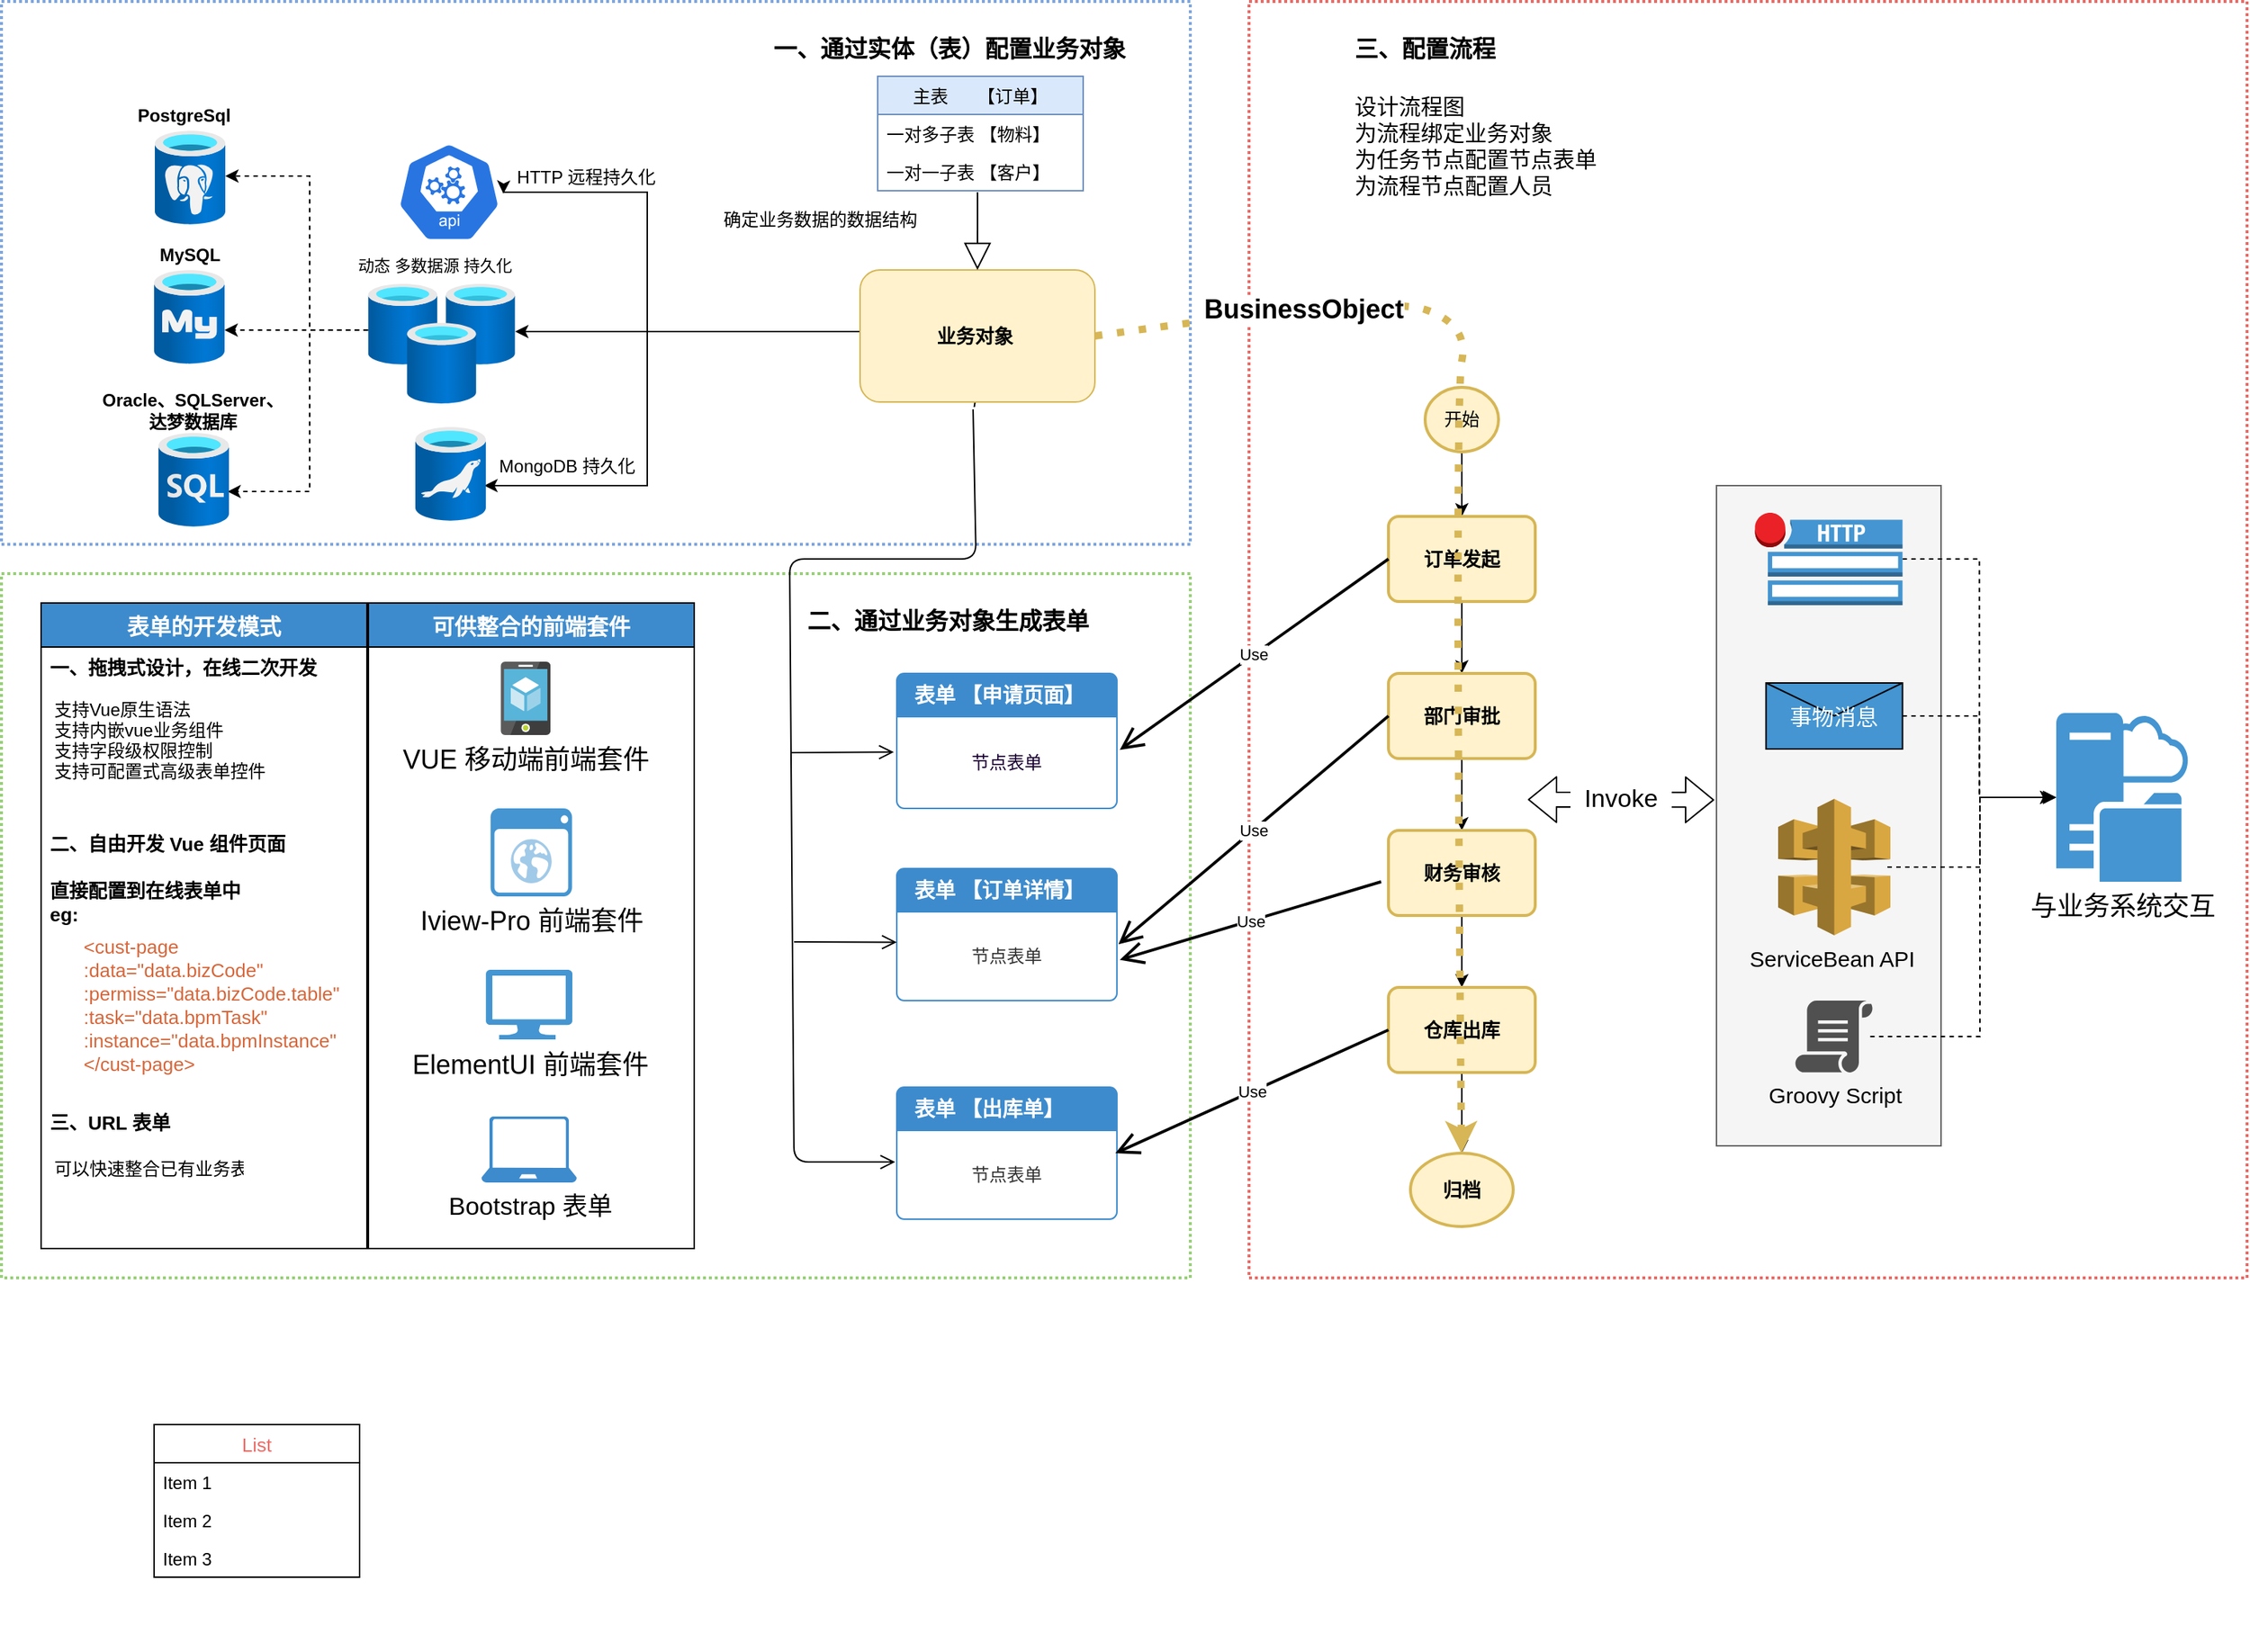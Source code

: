 <mxfile version="14.4.8" type="github">
  <diagram id="L7AmGdbM5a0eF8O18IkO" name="第 1 页">
    <mxGraphModel dx="2745" dy="1112" grid="1" gridSize="10" guides="1" tooltips="1" connect="1" arrows="1" fold="1" page="1" pageScale="1" pageWidth="827" pageHeight="1169" math="0" shadow="0">
      <root>
        <mxCell id="0" />
        <mxCell id="1" parent="0" />
        <mxCell id="TAGGZ8Yfu5hqmtk8ZU21-43" value="" style="rounded=0;whiteSpace=wrap;html=1;fontSize=17;fillColor=none;strokeWidth=2;strokeColor=#97D077;dashed=1;dashPattern=1 1;" vertex="1" parent="1">
          <mxGeometry x="-370" y="420" width="810" height="480" as="geometry" />
        </mxCell>
        <mxCell id="TAGGZ8Yfu5hqmtk8ZU21-45" value="" style="rounded=0;whiteSpace=wrap;html=1;fontSize=17;fillColor=none;strokeWidth=2;strokeColor=#EA6B66;dashed=1;dashPattern=1 1;" vertex="1" parent="1">
          <mxGeometry x="480" y="30" width="680" height="870" as="geometry" />
        </mxCell>
        <mxCell id="TAGGZ8Yfu5hqmtk8ZU21-48" value="" style="rounded=0;whiteSpace=wrap;html=1;fontSize=17;fillColor=none;strokeWidth=2;strokeColor=#7EA6E0;dashed=1;dashPattern=1 1;" vertex="1" parent="1">
          <mxGeometry x="-370" y="30" width="810" height="370" as="geometry" />
        </mxCell>
        <mxCell id="TAGGZ8Yfu5hqmtk8ZU21-34" value="" style="rounded=0;whiteSpace=wrap;html=1;fontSize=15;fillColor=#f5f5f5;strokeColor=#666666;fontColor=#333333;" vertex="1" parent="1">
          <mxGeometry x="798.5" y="360" width="153" height="450" as="geometry" />
        </mxCell>
        <mxCell id="9zWrci_jODp58yHlMNQq-2" style="edgeStyle=orthogonalEdgeStyle;rounded=0;orthogonalLoop=1;jettySize=auto;html=1;" parent="1" edge="1">
          <mxGeometry relative="1" as="geometry">
            <Array as="points">
              <mxPoint x="120" y="255" />
              <mxPoint x="120" y="255" />
            </Array>
            <mxPoint x="215" y="255" as="sourcePoint" />
            <mxPoint x="-20" y="255" as="targetPoint" />
          </mxGeometry>
        </mxCell>
        <mxCell id="9zWrci_jODp58yHlMNQq-3" value="动态 多数据源 持久化" style="edgeLabel;html=1;align=center;verticalAlign=middle;resizable=0;points=[];" parent="9zWrci_jODp58yHlMNQq-2" vertex="1" connectable="0">
          <mxGeometry x="0.746" y="-1" relative="1" as="geometry">
            <mxPoint x="-84.93" y="-44.1" as="offset" />
          </mxGeometry>
        </mxCell>
        <mxCell id="9zWrci_jODp58yHlMNQq-18" style="edgeStyle=orthogonalEdgeStyle;rounded=0;orthogonalLoop=1;jettySize=auto;html=1;" parent="1" edge="1">
          <mxGeometry relative="1" as="geometry">
            <Array as="points">
              <mxPoint x="70" y="253" />
              <mxPoint x="70" y="360" />
            </Array>
            <mxPoint x="70" y="253" as="sourcePoint" />
            <mxPoint x="-41" y="360" as="targetPoint" />
          </mxGeometry>
        </mxCell>
        <mxCell id="9zWrci_jODp58yHlMNQq-22" style="edgeStyle=orthogonalEdgeStyle;rounded=0;orthogonalLoop=1;jettySize=auto;html=1;entryX=1.026;entryY=0.512;entryDx=0;entryDy=0;entryPerimeter=0;" parent="1" target="9zWrci_jODp58yHlMNQq-20" edge="1">
          <mxGeometry relative="1" as="geometry">
            <Array as="points">
              <mxPoint x="70" y="160" />
            </Array>
            <mxPoint x="70" y="258" as="sourcePoint" />
          </mxGeometry>
        </mxCell>
        <mxCell id="uHxRwa593Bf14waWoEn_-14" value="&lt;font color=&quot;#190033&quot;&gt;节点表单&lt;/font&gt;" style="html=1;shadow=0;dashed=0;shape=mxgraph.bootstrap.rrect;align=center;rSize=5;strokeColor=#3D8BCD;fillColor=#ffffff;fontColor=#f0f0f0;spacingTop=30;whiteSpace=wrap;" parent="1" vertex="1">
          <mxGeometry x="240" y="488" width="150" height="92" as="geometry" />
        </mxCell>
        <mxCell id="uHxRwa593Bf14waWoEn_-15" value="表单 【申请页面】" style="html=1;shadow=0;dashed=0;shape=mxgraph.bootstrap.topButton;rSize=5;strokeColor=none;fillColor=#3D8BCD;fontColor=#ffffff;fontSize=14;fontStyle=1;align=left;spacingLeft=10;whiteSpace=wrap;resizeWidth=1;" parent="uHxRwa593Bf14waWoEn_-14" vertex="1">
          <mxGeometry width="150" height="30" relative="1" as="geometry" />
        </mxCell>
        <mxCell id="uHxRwa593Bf14waWoEn_-16" value="&lt;font color=&quot;#333333&quot;&gt;节点表单&lt;/font&gt;" style="html=1;shadow=0;dashed=0;shape=mxgraph.bootstrap.rrect;align=center;rSize=5;strokeColor=#3D8BCD;fillColor=#ffffff;fontColor=#f0f0f0;spacingTop=30;whiteSpace=wrap;" parent="1" vertex="1">
          <mxGeometry x="240" y="621" width="150" height="90" as="geometry" />
        </mxCell>
        <mxCell id="uHxRwa593Bf14waWoEn_-17" value="表单 【订单详情】" style="html=1;shadow=0;dashed=0;shape=mxgraph.bootstrap.topButton;rSize=5;strokeColor=none;fillColor=#3D8BCD;fontColor=#ffffff;fontSize=14;fontStyle=1;align=left;spacingLeft=10;whiteSpace=wrap;resizeWidth=1;" parent="uHxRwa593Bf14waWoEn_-16" vertex="1">
          <mxGeometry width="150" height="30" relative="1" as="geometry" />
        </mxCell>
        <mxCell id="uHxRwa593Bf14waWoEn_-18" value="&lt;font color=&quot;#333333&quot;&gt;节点表单&lt;/font&gt;" style="html=1;shadow=0;dashed=0;shape=mxgraph.bootstrap.rrect;align=center;rSize=5;strokeColor=#3D8BCD;fillColor=#ffffff;fontColor=#f0f0f0;spacingTop=30;whiteSpace=wrap;" parent="1" vertex="1">
          <mxGeometry x="240" y="770" width="150" height="90" as="geometry" />
        </mxCell>
        <mxCell id="uHxRwa593Bf14waWoEn_-19" value="表单 【出库单】" style="html=1;shadow=0;dashed=0;shape=mxgraph.bootstrap.topButton;rSize=5;strokeColor=none;fillColor=#3D8BCD;fontColor=#ffffff;fontSize=14;fontStyle=1;align=left;spacingLeft=10;whiteSpace=wrap;resizeWidth=1;" parent="uHxRwa593Bf14waWoEn_-18" vertex="1">
          <mxGeometry width="150" height="30" relative="1" as="geometry" />
        </mxCell>
        <mxCell id="uHxRwa593Bf14waWoEn_-22" value="" style="html=1;verticalAlign=bottom;endArrow=open;endSize=8;exitX=0.5;exitY=1;exitDx=0;exitDy=0;entryX=0.013;entryY=0.567;entryDx=0;entryDy=0;entryPerimeter=0;" parent="1" edge="1">
          <mxGeometry relative="1" as="geometry">
            <mxPoint x="292" y="308" as="sourcePoint" />
            <mxPoint x="238.95" y="821.03" as="targetPoint" />
            <Array as="points">
              <mxPoint x="294" y="410" />
              <mxPoint x="167" y="410" />
              <mxPoint x="170" y="821" />
            </Array>
          </mxGeometry>
        </mxCell>
        <mxCell id="uHxRwa593Bf14waWoEn_-25" value="" style="html=1;verticalAlign=bottom;endArrow=open;endSize=8;entryX=0;entryY=0.583;entryDx=0;entryDy=0;entryPerimeter=0;" parent="1" edge="1">
          <mxGeometry x="0.25" y="-60" relative="1" as="geometry">
            <mxPoint x="168" y="542" as="sourcePoint" />
            <mxPoint x="238" y="541.636" as="targetPoint" />
            <mxPoint as="offset" />
          </mxGeometry>
        </mxCell>
        <mxCell id="uHxRwa593Bf14waWoEn_-27" value="" style="html=1;verticalAlign=bottom;endArrow=open;endSize=8;" parent="1" edge="1">
          <mxGeometry x="0.25" y="-60" relative="1" as="geometry">
            <mxPoint x="170" y="671" as="sourcePoint" />
            <mxPoint x="240" y="671.228" as="targetPoint" />
            <mxPoint as="offset" />
          </mxGeometry>
        </mxCell>
        <mxCell id="uHxRwa593Bf14waWoEn_-29" value="&lt;b&gt;&lt;font style=&quot;font-size: 16px&quot;&gt;二、通过业务对象生成表单&lt;/font&gt;&lt;/b&gt;" style="text;html=1;resizable=0;points=[];autosize=1;align=left;verticalAlign=top;spacingTop=-4;" parent="1" vertex="1">
          <mxGeometry x="177" y="440" width="210" height="20" as="geometry" />
        </mxCell>
        <mxCell id="uHxRwa593Bf14waWoEn_-38" value="&lt;b&gt;&lt;font style=&quot;font-size: 16px&quot;&gt;一、通过实体（表）配置业务对象&lt;/font&gt;&lt;/b&gt;" style="text;html=1;resizable=0;points=[];autosize=1;align=left;verticalAlign=top;spacingTop=-4;" parent="1" vertex="1">
          <mxGeometry x="154" y="50" width="260" height="20" as="geometry" />
        </mxCell>
        <mxCell id="uHxRwa593Bf14waWoEn_-51" value="主表      【订单】" style="swimlane;fontStyle=0;childLayout=stackLayout;horizontal=1;startSize=26;horizontalStack=0;resizeParent=1;resizeParentMax=0;resizeLast=0;collapsible=1;marginBottom=0;align=center;fillColor=#dae8fc;strokeColor=#6c8ebf;" parent="1" vertex="1">
          <mxGeometry x="227" y="81" width="140" height="78" as="geometry" />
        </mxCell>
        <mxCell id="uHxRwa593Bf14waWoEn_-52" value="一对多子表 【物料】" style="text;strokeColor=none;fillColor=none;align=left;verticalAlign=top;spacingLeft=4;spacingRight=4;overflow=hidden;rotatable=0;points=[[0,0.5],[1,0.5]];portConstraint=eastwest;" parent="uHxRwa593Bf14waWoEn_-51" vertex="1">
          <mxGeometry y="26" width="140" height="26" as="geometry" />
        </mxCell>
        <mxCell id="uHxRwa593Bf14waWoEn_-53" value="一对一子表 【客户】" style="text;strokeColor=none;fillColor=none;align=left;verticalAlign=top;spacingLeft=4;spacingRight=4;overflow=hidden;rotatable=0;points=[[0,0.5],[1,0.5]];portConstraint=eastwest;" parent="uHxRwa593Bf14waWoEn_-51" vertex="1">
          <mxGeometry y="52" width="140" height="26" as="geometry" />
        </mxCell>
        <mxCell id="uHxRwa593Bf14waWoEn_-56" value="" style="endArrow=block;endSize=16;endFill=0;html=1;exitX=0.486;exitY=1.038;exitDx=0;exitDy=0;exitPerimeter=0;entryX=0.5;entryY=0;entryDx=0;entryDy=0;" parent="1" source="uHxRwa593Bf14waWoEn_-1" edge="1">
          <mxGeometry width="160" relative="1" as="geometry">
            <mxPoint x="299.98" y="198" as="sourcePoint" />
            <mxPoint x="299" y="270" as="targetPoint" />
            <Array as="points" />
          </mxGeometry>
        </mxCell>
        <mxCell id="uHxRwa593Bf14waWoEn_-71" style="edgeStyle=orthogonalEdgeStyle;rounded=0;orthogonalLoop=1;jettySize=auto;html=1;entryX=0.5;entryY=0;entryDx=0;entryDy=0;" parent="1" source="uHxRwa593Bf14waWoEn_-59" target="uHxRwa593Bf14waWoEn_-62" edge="1">
          <mxGeometry relative="1" as="geometry" />
        </mxCell>
        <mxCell id="uHxRwa593Bf14waWoEn_-59" value="开始" style="strokeWidth=2;html=1;shape=mxgraph.flowchart.start_2;whiteSpace=wrap;align=center;fillColor=#fff2cc;strokeColor=#d6b656;" parent="1" vertex="1">
          <mxGeometry x="600" y="293" width="50" height="44" as="geometry" />
        </mxCell>
        <mxCell id="uHxRwa593Bf14waWoEn_-64" value="" style="edgeStyle=orthogonalEdgeStyle;rounded=0;orthogonalLoop=1;jettySize=auto;html=1;" parent="1" source="uHxRwa593Bf14waWoEn_-62" target="uHxRwa593Bf14waWoEn_-63" edge="1">
          <mxGeometry relative="1" as="geometry" />
        </mxCell>
        <mxCell id="uHxRwa593Bf14waWoEn_-62" value="&lt;b&gt;&lt;font style=&quot;font-size: 13px&quot;&gt;订单发起&lt;/font&gt;&lt;/b&gt;" style="rounded=1;whiteSpace=wrap;html=1;absoluteArcSize=1;arcSize=14;strokeWidth=2;align=center;fillColor=#fff2cc;strokeColor=#d6b656;" parent="1" vertex="1">
          <mxGeometry x="575" y="381" width="100" height="58" as="geometry" />
        </mxCell>
        <mxCell id="uHxRwa593Bf14waWoEn_-66" value="" style="edgeStyle=orthogonalEdgeStyle;rounded=0;orthogonalLoop=1;jettySize=auto;html=1;" parent="1" source="uHxRwa593Bf14waWoEn_-63" target="uHxRwa593Bf14waWoEn_-65" edge="1">
          <mxGeometry relative="1" as="geometry" />
        </mxCell>
        <mxCell id="uHxRwa593Bf14waWoEn_-63" value="部门审批" style="rounded=1;whiteSpace=wrap;html=1;absoluteArcSize=1;arcSize=14;strokeWidth=2;align=center;fillColor=#fff2cc;strokeColor=#d6b656;fontSize=13;fontStyle=1" parent="1" vertex="1">
          <mxGeometry x="575" y="488" width="100" height="58" as="geometry" />
        </mxCell>
        <mxCell id="uHxRwa593Bf14waWoEn_-68" value="" style="edgeStyle=orthogonalEdgeStyle;rounded=0;orthogonalLoop=1;jettySize=auto;html=1;" parent="1" source="uHxRwa593Bf14waWoEn_-65" target="uHxRwa593Bf14waWoEn_-67" edge="1">
          <mxGeometry relative="1" as="geometry" />
        </mxCell>
        <mxCell id="uHxRwa593Bf14waWoEn_-65" value="财务审核" style="rounded=1;whiteSpace=wrap;html=1;absoluteArcSize=1;arcSize=14;strokeWidth=2;align=center;fillColor=#fff2cc;strokeColor=#d6b656;fontSize=13;fontStyle=1" parent="1" vertex="1">
          <mxGeometry x="575" y="595" width="100" height="58" as="geometry" />
        </mxCell>
        <mxCell id="uHxRwa593Bf14waWoEn_-70" style="edgeStyle=orthogonalEdgeStyle;rounded=0;orthogonalLoop=1;jettySize=auto;html=1;entryX=0.5;entryY=0;entryDx=0;entryDy=0;entryPerimeter=0;" parent="1" source="uHxRwa593Bf14waWoEn_-67" target="uHxRwa593Bf14waWoEn_-69" edge="1">
          <mxGeometry relative="1" as="geometry" />
        </mxCell>
        <mxCell id="uHxRwa593Bf14waWoEn_-67" value="仓库出库" style="rounded=1;whiteSpace=wrap;html=1;absoluteArcSize=1;arcSize=14;strokeWidth=2;align=center;fillColor=#fff2cc;strokeColor=#d6b656;fontSize=13;fontStyle=1" parent="1" vertex="1">
          <mxGeometry x="575" y="702" width="100" height="58" as="geometry" />
        </mxCell>
        <mxCell id="uHxRwa593Bf14waWoEn_-69" value="归档" style="strokeWidth=2;html=1;shape=mxgraph.flowchart.start_1;whiteSpace=wrap;align=center;fillColor=#fff2cc;strokeColor=#d6b656;fontStyle=1;fontSize=13;" parent="1" vertex="1">
          <mxGeometry x="590" y="815" width="70" height="50" as="geometry" />
        </mxCell>
        <mxCell id="uHxRwa593Bf14waWoEn_-72" value="" style="curved=1;endArrow=classic;html=1;exitX=1;exitY=0.5;exitDx=0;exitDy=0;dashed=1;dashPattern=1 2;fillColor=#fff2cc;strokeColor=#d6b656;strokeWidth=5;" parent="1" source="uHxRwa593Bf14waWoEn_-1" target="uHxRwa593Bf14waWoEn_-69" edge="1">
          <mxGeometry width="50" height="50" relative="1" as="geometry">
            <mxPoint x="450" y="370" as="sourcePoint" />
            <mxPoint x="710" y="850" as="targetPoint" />
            <Array as="points">
              <mxPoint x="570" y="230" />
              <mxPoint x="630" y="250" />
              <mxPoint x="620" y="300" />
            </Array>
          </mxGeometry>
        </mxCell>
        <mxCell id="uHxRwa593Bf14waWoEn_-80" value="&lt;b&gt;&lt;font style=&quot;font-size: 18px&quot;&gt;BusinessObject&lt;/font&gt;&lt;/b&gt;" style="text;html=1;resizable=0;points=[];align=center;verticalAlign=middle;labelBackgroundColor=#ffffff;" parent="uHxRwa593Bf14waWoEn_-72" vertex="1" connectable="0">
          <mxGeometry x="-0.654" y="-2" relative="1" as="geometry">
            <mxPoint as="offset" />
          </mxGeometry>
        </mxCell>
        <mxCell id="uHxRwa593Bf14waWoEn_-74" value="Use" style="endArrow=open;endSize=12;html=1;strokeWidth=2;exitX=0;exitY=0.5;exitDx=0;exitDy=0;entryX=1.013;entryY=0.567;entryDx=0;entryDy=0;entryPerimeter=0;" parent="1" source="uHxRwa593Bf14waWoEn_-62" target="uHxRwa593Bf14waWoEn_-14" edge="1">
          <mxGeometry width="160" relative="1" as="geometry">
            <mxPoint x="-250" y="770" as="sourcePoint" />
            <mxPoint x="-90" y="770" as="targetPoint" />
          </mxGeometry>
        </mxCell>
        <mxCell id="uHxRwa593Bf14waWoEn_-77" value="Use" style="endArrow=open;endSize=12;html=1;strokeWidth=2;exitX=0;exitY=0.5;exitDx=0;exitDy=0;entryX=1.007;entryY=0.573;entryDx=0;entryDy=0;entryPerimeter=0;" parent="1" source="uHxRwa593Bf14waWoEn_-63" target="uHxRwa593Bf14waWoEn_-16" edge="1">
          <mxGeometry width="160" relative="1" as="geometry">
            <mxPoint x="585" y="420" as="sourcePoint" />
            <mxPoint x="381.95" y="566.04" as="targetPoint" />
          </mxGeometry>
        </mxCell>
        <mxCell id="uHxRwa593Bf14waWoEn_-78" value="Use" style="endArrow=open;endSize=12;html=1;strokeWidth=2;entryX=1.013;entryY=0.691;entryDx=0;entryDy=0;entryPerimeter=0;" parent="1" target="uHxRwa593Bf14waWoEn_-16" edge="1">
          <mxGeometry width="160" relative="1" as="geometry">
            <mxPoint x="570" y="630" as="sourcePoint" />
            <mxPoint x="381.05" y="731.03" as="targetPoint" />
          </mxGeometry>
        </mxCell>
        <mxCell id="uHxRwa593Bf14waWoEn_-79" value="Use" style="endArrow=open;endSize=12;html=1;strokeWidth=2;entryX=0.993;entryY=0.5;entryDx=0;entryDy=0;entryPerimeter=0;exitX=0;exitY=0.5;exitDx=0;exitDy=0;" parent="1" source="uHxRwa593Bf14waWoEn_-67" target="uHxRwa593Bf14waWoEn_-18" edge="1">
          <mxGeometry width="160" relative="1" as="geometry">
            <mxPoint x="580" y="640" as="sourcePoint" />
            <mxPoint x="381.95" y="744.01" as="targetPoint" />
          </mxGeometry>
        </mxCell>
        <mxCell id="uHxRwa593Bf14waWoEn_-81" value="&lt;b&gt;&lt;font style=&quot;font-size: 16px&quot;&gt;三、配置流程&lt;/font&gt;&lt;/b&gt;" style="text;html=1;resizable=0;points=[];autosize=1;align=left;verticalAlign=top;spacingTop=-4;" parent="1" vertex="1">
          <mxGeometry x="550" y="50" width="110" height="20" as="geometry" />
        </mxCell>
        <mxCell id="uHxRwa593Bf14waWoEn_-82" value="&lt;font style=&quot;font-size: 15px&quot;&gt;&lt;font style=&quot;font-size: 15px&quot;&gt;设计流程图&lt;br&gt;为流程绑定业务对象&lt;br&gt;为任务节点配置节点表单 &lt;br&gt;&lt;/font&gt;为流程节点配置人员&lt;/font&gt;" style="text;html=1;resizable=0;points=[];autosize=1;align=left;verticalAlign=top;spacingTop=-4;" parent="1" vertex="1">
          <mxGeometry x="550" y="90" width="180" height="60" as="geometry" />
        </mxCell>
        <mxCell id="uHxRwa593Bf14waWoEn_-83" value="确定业务数据的数据结构" style="text;html=1;resizable=0;points=[];autosize=1;align=left;verticalAlign=top;spacingTop=-4;" parent="1" vertex="1">
          <mxGeometry x="120" y="169" width="150" height="20" as="geometry" />
        </mxCell>
        <mxCell id="9zWrci_jODp58yHlMNQq-9" style="edgeStyle=orthogonalEdgeStyle;rounded=0;orthogonalLoop=1;jettySize=auto;html=1;entryX=1;entryY=0.484;entryDx=0;entryDy=0;entryPerimeter=0;dashed=1;" parent="1" target="9zWrci_jODp58yHlMNQq-6" edge="1">
          <mxGeometry relative="1" as="geometry">
            <Array as="points">
              <mxPoint x="-160" y="254" />
              <mxPoint x="-160" y="149" />
            </Array>
            <mxPoint x="-120.31" y="254" as="sourcePoint" />
          </mxGeometry>
        </mxCell>
        <mxCell id="9zWrci_jODp58yHlMNQq-10" style="edgeStyle=orthogonalEdgeStyle;rounded=0;orthogonalLoop=1;jettySize=auto;html=1;dashed=1;" parent="1" target="9zWrci_jODp58yHlMNQq-4" edge="1">
          <mxGeometry relative="1" as="geometry">
            <Array as="points">
              <mxPoint x="-150" y="254" />
              <mxPoint x="-150" y="254" />
            </Array>
            <mxPoint x="-120.31" y="254" as="sourcePoint" />
          </mxGeometry>
        </mxCell>
        <mxCell id="TAGGZ8Yfu5hqmtk8ZU21-52" style="edgeStyle=orthogonalEdgeStyle;rounded=0;orthogonalLoop=1;jettySize=auto;html=1;entryX=0.979;entryY=0.563;entryDx=0;entryDy=0;entryPerimeter=0;dashed=1;fontSize=17;" edge="1" parent="1">
          <mxGeometry relative="1" as="geometry">
            <mxPoint x="-120.31" y="254" as="sourcePoint" />
            <mxPoint x="-216.008" y="364.032" as="targetPoint" />
            <Array as="points">
              <mxPoint x="-160" y="254" />
              <mxPoint x="-160" y="364" />
            </Array>
          </mxGeometry>
        </mxCell>
        <mxCell id="9zWrci_jODp58yHlMNQq-1" value="" style="aspect=fixed;html=1;points=[];align=center;image;fontSize=12;image=img/lib/azure2/databases/Cache_Redis.svg;" parent="1" vertex="1">
          <mxGeometry x="-120.31" y="222.5" width="100.31" height="81.5" as="geometry" />
        </mxCell>
        <mxCell id="9zWrci_jODp58yHlMNQq-4" value="" style="aspect=fixed;html=1;points=[];align=center;image;fontSize=12;image=img/lib/azure2/databases/Azure_Database_MySQL_Server.svg;" parent="1" vertex="1">
          <mxGeometry x="-266" y="213" width="48" height="64" as="geometry" />
        </mxCell>
        <mxCell id="9zWrci_jODp58yHlMNQq-5" value="" style="aspect=fixed;html=1;points=[];align=center;image;fontSize=12;image=img/lib/azure2/databases/Azure_Database_MariaDB_Server.svg;" parent="1" vertex="1">
          <mxGeometry x="-88" y="320" width="48" height="64" as="geometry" />
        </mxCell>
        <mxCell id="9zWrci_jODp58yHlMNQq-6" value="" style="aspect=fixed;html=1;points=[];align=center;image;fontSize=12;image=img/lib/azure2/databases/Azure_Database_PostgreSQL_Server.svg;" parent="1" vertex="1">
          <mxGeometry x="-265.5" y="118" width="48" height="64" as="geometry" />
        </mxCell>
        <mxCell id="9zWrci_jODp58yHlMNQq-8" value="" style="aspect=fixed;html=1;points=[];align=center;image;fontSize=12;image=img/lib/azure2/databases/SQL_Database.svg;" parent="1" vertex="1">
          <mxGeometry x="-263" y="324" width="48" height="64" as="geometry" />
        </mxCell>
        <mxCell id="9zWrci_jODp58yHlMNQq-13" value="&lt;b&gt;PostgreSql&lt;/b&gt;" style="text;html=1;align=center;verticalAlign=middle;resizable=0;points=[];autosize=1;" parent="1" vertex="1">
          <mxGeometry x="-286" y="98" width="80" height="20" as="geometry" />
        </mxCell>
        <mxCell id="9zWrci_jODp58yHlMNQq-14" value="&lt;b&gt;MySQL&lt;/b&gt;" style="text;html=1;align=center;verticalAlign=middle;resizable=0;points=[];autosize=1;" parent="1" vertex="1">
          <mxGeometry x="-272" y="193" width="60" height="20" as="geometry" />
        </mxCell>
        <mxCell id="9zWrci_jODp58yHlMNQq-16" value="&lt;b&gt;Oracle、SQLServer、&lt;br&gt;达梦数据库&lt;/b&gt;" style="text;html=1;align=center;verticalAlign=middle;resizable=0;points=[];autosize=1;" parent="1" vertex="1">
          <mxGeometry x="-310.0" y="294" width="140" height="30" as="geometry" />
        </mxCell>
        <mxCell id="9zWrci_jODp58yHlMNQq-19" value="MongoDB 持久化" style="text;html=1;align=center;verticalAlign=middle;resizable=0;points=[];autosize=1;" parent="1" vertex="1">
          <mxGeometry x="-40" y="337" width="110" height="20" as="geometry" />
        </mxCell>
        <mxCell id="9zWrci_jODp58yHlMNQq-20" value="" style="html=1;dashed=0;whitespace=wrap;fillColor=#2875E2;strokeColor=#ffffff;points=[[0.005,0.63,0],[0.1,0.2,0],[0.9,0.2,0],[0.5,0,0],[0.995,0.63,0],[0.72,0.99,0],[0.5,1,0],[0.28,0.99,0]];shape=mxgraph.kubernetes.icon;prIcon=api" parent="1" vertex="1">
          <mxGeometry x="-100.16" y="118" width="70.31" height="84" as="geometry" />
        </mxCell>
        <mxCell id="9zWrci_jODp58yHlMNQq-21" value="HTTP 远程持久化" style="text;html=1;align=center;verticalAlign=middle;resizable=0;points=[];autosize=1;" parent="1" vertex="1">
          <mxGeometry x="-27" y="140" width="110" height="20" as="geometry" />
        </mxCell>
        <mxCell id="uHxRwa593Bf14waWoEn_-1" value="&lt;b&gt;&lt;font style=&quot;font-size: 13px&quot;&gt;业务对象&amp;nbsp;&lt;/font&gt;&lt;/b&gt;" style="rounded=1;whiteSpace=wrap;html=1;fillColor=#fff2cc;strokeColor=#d6b656;" parent="1" vertex="1">
          <mxGeometry x="215" y="213" width="160" height="90" as="geometry" />
        </mxCell>
        <mxCell id="9zWrci_jODp58yHlMNQq-27" value="" style="endArrow=block;endSize=16;endFill=0;html=1;exitX=0.486;exitY=1.038;exitDx=0;exitDy=0;exitPerimeter=0;entryX=0.5;entryY=0;entryDx=0;entryDy=0;" parent="1" source="uHxRwa593Bf14waWoEn_-53" target="uHxRwa593Bf14waWoEn_-1" edge="1">
          <mxGeometry width="160" relative="1" as="geometry">
            <mxPoint x="300.04" y="157.988" as="sourcePoint" />
            <mxPoint x="299" y="270" as="targetPoint" />
            <Array as="points" />
          </mxGeometry>
        </mxCell>
        <mxCell id="9zWrci_jODp58yHlMNQq-34" value="&lt;font style=&quot;font-size: 18px&quot;&gt;ElementUI 前端套件&lt;/font&gt;" style="verticalLabelPosition=bottom;html=1;verticalAlign=top;align=center;strokeColor=none;shape=mxgraph.azure.computer;pointerEvents=1;dashed=1;fillColor=#4495D1;" parent="1" vertex="1">
          <mxGeometry x="-40" y="690" width="59" height="47.5" as="geometry" />
        </mxCell>
        <mxCell id="9zWrci_jODp58yHlMNQq-38" value="&lt;font style=&quot;font-size: 18px ; background-color: rgb(255 , 255 , 255)&quot;&gt;VUE 移动端前端套件&lt;/font&gt;" style="aspect=fixed;html=1;points=[];align=center;image;fontSize=12;image=img/lib/mscae/App_Service_Mobile_App.svg;dashed=1;" parent="1" vertex="1">
          <mxGeometry x="-29.85" y="480" width="34" height="50" as="geometry" />
        </mxCell>
        <mxCell id="9zWrci_jODp58yHlMNQq-63" value="&lt;font style=&quot;font-size: 18px&quot;&gt;Iview-Pro 前端套件&lt;/font&gt;" style="shadow=0;dashed=0;html=1;strokeColor=none;labelPosition=center;verticalLabelPosition=bottom;verticalAlign=top;align=center;outlineConnect=0;shape=mxgraph.veeam.2d.web_ui;fillColor=#4495D1;" parent="1" vertex="1">
          <mxGeometry x="-36.75" y="580" width="55.5" height="60" as="geometry" />
        </mxCell>
        <mxCell id="TAGGZ8Yfu5hqmtk8ZU21-1" value="" style="whiteSpace=wrap;html=1;align=left;strokeColor=none;" vertex="1" parent="1">
          <mxGeometry x="330" y="1064" width="206" height="90" as="geometry" />
        </mxCell>
        <mxCell id="TAGGZ8Yfu5hqmtk8ZU21-14" value="&lt;font style=&quot;font-size: 18px&quot;&gt;与业务系统交互&lt;/font&gt;" style="pointerEvents=1;shadow=0;dashed=0;html=1;strokeColor=none;labelPosition=center;verticalLabelPosition=bottom;verticalAlign=top;align=center;shape=mxgraph.mscae.system_center.cloud_distribution_point;fillColor=#4495D1;" vertex="1" parent="1">
          <mxGeometry x="1030" y="515" width="90" height="115" as="geometry" />
        </mxCell>
        <mxCell id="TAGGZ8Yfu5hqmtk8ZU21-28" style="edgeStyle=orthogonalEdgeStyle;rounded=0;orthogonalLoop=1;jettySize=auto;html=1;entryX=0;entryY=0.5;entryDx=0;entryDy=0;entryPerimeter=0;fontSize=15;dashed=1;" edge="1" parent="1" source="TAGGZ8Yfu5hqmtk8ZU21-17" target="TAGGZ8Yfu5hqmtk8ZU21-14">
          <mxGeometry relative="1" as="geometry" />
        </mxCell>
        <mxCell id="TAGGZ8Yfu5hqmtk8ZU21-17" value="" style="outlineConnect=0;dashed=0;verticalLabelPosition=bottom;verticalAlign=top;align=center;html=1;shape=mxgraph.aws3.http_notification;gradientColor=none;fontSize=15;fillColor=#4495D1;" vertex="1" parent="1">
          <mxGeometry x="824.75" y="378.5" width="100.5" height="63" as="geometry" />
        </mxCell>
        <mxCell id="TAGGZ8Yfu5hqmtk8ZU21-29" style="edgeStyle=orthogonalEdgeStyle;rounded=0;orthogonalLoop=1;jettySize=auto;html=1;entryX=0;entryY=0.5;entryDx=0;entryDy=0;entryPerimeter=0;fontSize=15;dashed=1;" edge="1" parent="1" source="TAGGZ8Yfu5hqmtk8ZU21-19" target="TAGGZ8Yfu5hqmtk8ZU21-14">
          <mxGeometry relative="1" as="geometry" />
        </mxCell>
        <mxCell id="TAGGZ8Yfu5hqmtk8ZU21-19" value="&lt;font color=&quot;#ffffff&quot;&gt;事物消息&lt;/font&gt;" style="shape=message;html=1;whiteSpace=wrap;html=1;outlineConnect=0;fillColor=#4495D1;fontSize=15;" vertex="1" parent="1">
          <mxGeometry x="832.25" y="494.5" width="93" height="45" as="geometry" />
        </mxCell>
        <mxCell id="TAGGZ8Yfu5hqmtk8ZU21-30" style="edgeStyle=orthogonalEdgeStyle;rounded=0;orthogonalLoop=1;jettySize=auto;html=1;entryX=0;entryY=0.5;entryDx=0;entryDy=0;entryPerimeter=0;fontSize=15;dashed=1;" edge="1" parent="1">
          <mxGeometry relative="1" as="geometry">
            <mxPoint x="915" y="620" as="sourcePoint" />
            <mxPoint x="1028" y="572.5" as="targetPoint" />
            <Array as="points">
              <mxPoint x="978" y="620" />
              <mxPoint x="978" y="573" />
            </Array>
          </mxGeometry>
        </mxCell>
        <mxCell id="TAGGZ8Yfu5hqmtk8ZU21-21" value="ServiceBean API&amp;nbsp;" style="outlineConnect=0;dashed=0;verticalLabelPosition=bottom;verticalAlign=top;align=center;html=1;shape=mxgraph.aws3.api_gateway;fillColor=#D9A741;gradientColor=none;fontSize=15;" vertex="1" parent="1">
          <mxGeometry x="840.5" y="573.5" width="76.5" height="93" as="geometry" />
        </mxCell>
        <mxCell id="TAGGZ8Yfu5hqmtk8ZU21-31" style="edgeStyle=orthogonalEdgeStyle;rounded=0;orthogonalLoop=1;jettySize=auto;html=1;entryX=0;entryY=0.5;entryDx=0;entryDy=0;entryPerimeter=0;fontSize=15;dashed=1;" edge="1" parent="1">
          <mxGeometry relative="1" as="geometry">
            <mxPoint x="903.25" y="735.5" as="sourcePoint" />
            <mxPoint x="1028" y="572.5" as="targetPoint" />
            <Array as="points">
              <mxPoint x="978" y="736" />
              <mxPoint x="978" y="573" />
            </Array>
          </mxGeometry>
        </mxCell>
        <mxCell id="TAGGZ8Yfu5hqmtk8ZU21-27" value="Groovy Script" style="pointerEvents=1;shadow=0;dashed=0;html=1;strokeColor=none;fillColor=#505050;labelPosition=center;verticalLabelPosition=bottom;verticalAlign=top;outlineConnect=0;align=center;shape=mxgraph.office.concepts.script;fontSize=15;" vertex="1" parent="1">
          <mxGeometry x="852.25" y="711" width="53" height="49" as="geometry" />
        </mxCell>
        <mxCell id="TAGGZ8Yfu5hqmtk8ZU21-35" value="&amp;nbsp; Invoke&amp;nbsp;&amp;nbsp;" style="shape=flexArrow;endArrow=classic;startArrow=classic;html=1;fontSize=17;entryX=-0.01;entryY=0.476;entryDx=0;entryDy=0;entryPerimeter=0;" edge="1" parent="1">
          <mxGeometry width="50" height="50" relative="1" as="geometry">
            <mxPoint x="670" y="574" as="sourcePoint" />
            <mxPoint x="796.97" y="574.2" as="targetPoint" />
          </mxGeometry>
        </mxCell>
        <mxCell id="TAGGZ8Yfu5hqmtk8ZU21-41" value="Bootstrap 表单" style="verticalLabelPosition=bottom;html=1;verticalAlign=top;align=center;strokeColor=none;shape=mxgraph.azure.laptop;pointerEvents=1;fontSize=17;fillColor=#3D8BCD;" vertex="1" parent="1">
          <mxGeometry x="-43" y="790" width="65" height="45" as="geometry" />
        </mxCell>
        <mxCell id="TAGGZ8Yfu5hqmtk8ZU21-60" value="二、自由开发 Vue 组件页面&#xa;&#xa;直接配置到在线表单中&#xa;eg:&#xa;" style="text;fillColor=none;align=left;verticalAlign=top;spacingLeft=4;spacingRight=4;overflow=hidden;rotatable=0;points=[[0,0.5],[1,0.5]];portConstraint=eastwest;fontSize=13;fontStyle=1" vertex="1" parent="1">
          <mxGeometry x="-343" y="590" width="223" height="180" as="geometry" />
        </mxCell>
        <mxCell id="TAGGZ8Yfu5hqmtk8ZU21-62" value="一、拖拽式设计，在线二次开发&#xa;&#xa;" style="text;fillColor=none;align=left;verticalAlign=top;spacingLeft=4;spacingRight=4;overflow=hidden;rotatable=0;points=[[0,0.5],[1,0.5]];portConstraint=eastwest;fontSize=13;fontStyle=1;strokeWidth=1;" vertex="1" parent="1">
          <mxGeometry x="-343" y="470" width="223" height="130" as="geometry" />
        </mxCell>
        <mxCell id="TAGGZ8Yfu5hqmtk8ZU21-63" value="三、URL 表单&#xa;" style="text;fillColor=none;align=left;verticalAlign=top;spacingLeft=4;spacingRight=4;overflow=hidden;rotatable=0;points=[[0,0.5],[1,0.5]];portConstraint=eastwest;fontSize=13;fontStyle=1" vertex="1" parent="1">
          <mxGeometry x="-343" y="780" width="223" height="100" as="geometry" />
        </mxCell>
        <mxCell id="TAGGZ8Yfu5hqmtk8ZU21-68" value="List" style="swimlane;fontStyle=0;childLayout=stackLayout;horizontal=1;startSize=26;fillColor=none;horizontalStack=0;resizeParent=1;resizeParentMax=0;resizeLast=0;collapsible=1;marginBottom=0;strokeColor=#000000;strokeWidth=1;fontSize=13;fontColor=#EA6B66;" vertex="1" parent="1">
          <mxGeometry x="-266" y="1000" width="140" height="104" as="geometry" />
        </mxCell>
        <mxCell id="TAGGZ8Yfu5hqmtk8ZU21-69" value="Item 1" style="text;strokeColor=none;fillColor=none;align=left;verticalAlign=top;spacingLeft=4;spacingRight=4;overflow=hidden;rotatable=0;points=[[0,0.5],[1,0.5]];portConstraint=eastwest;" vertex="1" parent="TAGGZ8Yfu5hqmtk8ZU21-68">
          <mxGeometry y="26" width="140" height="26" as="geometry" />
        </mxCell>
        <mxCell id="TAGGZ8Yfu5hqmtk8ZU21-70" value="Item 2" style="text;strokeColor=none;fillColor=none;align=left;verticalAlign=top;spacingLeft=4;spacingRight=4;overflow=hidden;rotatable=0;points=[[0,0.5],[1,0.5]];portConstraint=eastwest;" vertex="1" parent="TAGGZ8Yfu5hqmtk8ZU21-68">
          <mxGeometry y="52" width="140" height="26" as="geometry" />
        </mxCell>
        <mxCell id="TAGGZ8Yfu5hqmtk8ZU21-71" value="Item 3" style="text;strokeColor=none;fillColor=none;align=left;verticalAlign=top;spacingLeft=4;spacingRight=4;overflow=hidden;rotatable=0;points=[[0,0.5],[1,0.5]];portConstraint=eastwest;" vertex="1" parent="TAGGZ8Yfu5hqmtk8ZU21-68">
          <mxGeometry y="78" width="140" height="26" as="geometry" />
        </mxCell>
        <mxCell id="TAGGZ8Yfu5hqmtk8ZU21-72" value="&lt;cust-page&#xa;:data=&quot;data.bizCode&quot;&#xa;:permiss=&quot;data.bizCode.table&quot;&#xa;:task=&quot;data.bpmTask&quot;&#xa;:instance=&quot;data.bpmInstance&quot;&#xa;&lt;/cust-page&gt;" style="text;strokeColor=none;fillColor=none;align=left;verticalAlign=top;spacingLeft=4;spacingRight=4;overflow=hidden;rotatable=0;points=[[0,0.5],[1,0.5]];portConstraint=eastwest;fontSize=13;fontColor=#D6663A;" vertex="1" parent="1">
          <mxGeometry x="-320" y="660" width="210" height="120" as="geometry" />
        </mxCell>
        <mxCell id="TAGGZ8Yfu5hqmtk8ZU21-73" value="可以快速整合已有业务表单" style="text;strokeColor=none;fillColor=none;align=left;verticalAlign=top;spacingLeft=4;spacingRight=4;overflow=hidden;rotatable=0;points=[[0,0.5],[1,0.5]];portConstraint=eastwest;" vertex="1" parent="1">
          <mxGeometry x="-340" y="812" width="140" height="26" as="geometry" />
        </mxCell>
        <mxCell id="TAGGZ8Yfu5hqmtk8ZU21-74" value="支持Vue原生语法&#xa;支持内嵌vue业务组件&#xa;支持字段级权限控制&#xa;支持可配置式高级表单控件" style="text;strokeColor=none;fillColor=none;align=left;verticalAlign=top;spacingLeft=4;spacingRight=4;overflow=hidden;rotatable=0;points=[[0,0.5],[1,0.5]];portConstraint=eastwest;" vertex="1" parent="1">
          <mxGeometry x="-340" y="499" width="180" height="95.5" as="geometry" />
        </mxCell>
        <mxCell id="TAGGZ8Yfu5hqmtk8ZU21-77" value="表单的开发模式" style="swimlane;strokeWidth=1;fontSize=15;fontColor=#FFFFFF;startSize=30;fillColor=#3D8BCD;" vertex="1" parent="1">
          <mxGeometry x="-343" y="440" width="222" height="440" as="geometry" />
        </mxCell>
        <mxCell id="TAGGZ8Yfu5hqmtk8ZU21-79" value="可供整合的前端套件" style="swimlane;strokeWidth=1;fontSize=15;fontColor=#FFFFFF;startSize=30;fillColor=#3D8BCD;" vertex="1" parent="1">
          <mxGeometry x="-120" y="440" width="222" height="440" as="geometry" />
        </mxCell>
      </root>
    </mxGraphModel>
  </diagram>
</mxfile>
